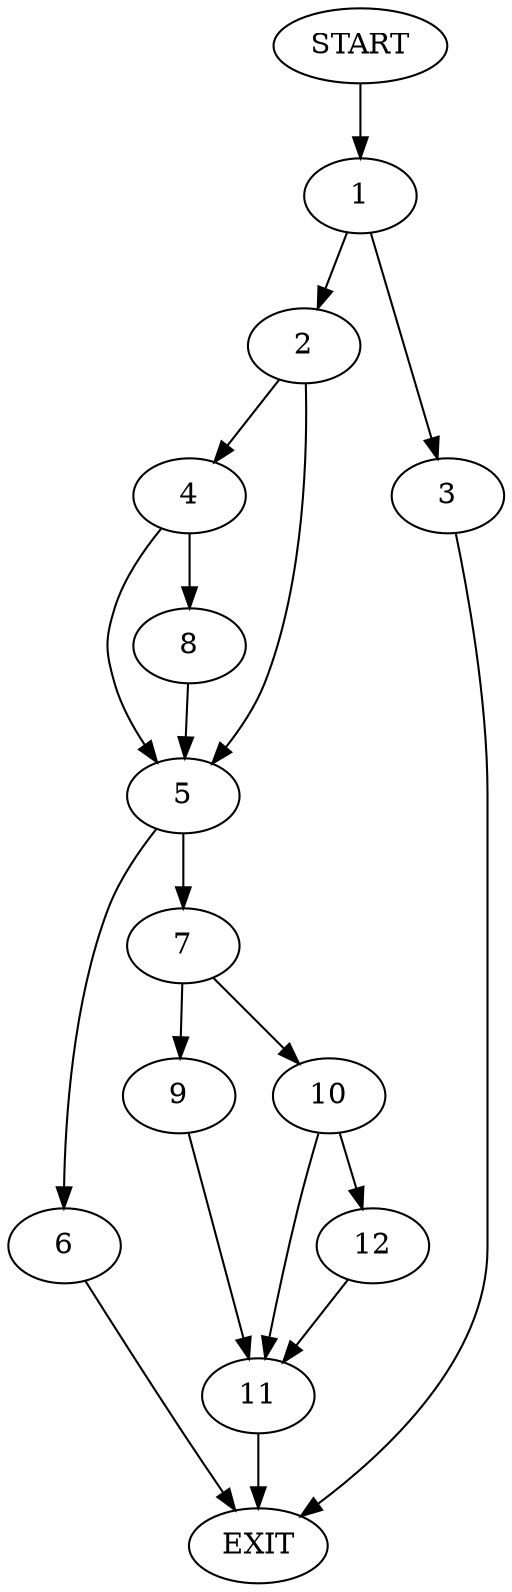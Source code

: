 digraph {
0 [label="START"]
13 [label="EXIT"]
0 -> 1
1 -> 2
1 -> 3
3 -> 13
2 -> 4
2 -> 5
5 -> 6
5 -> 7
4 -> 8
4 -> 5
8 -> 5
6 -> 13
7 -> 9
7 -> 10
10 -> 11
10 -> 12
9 -> 11
11 -> 13
12 -> 11
}
